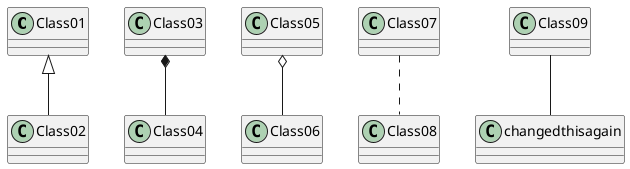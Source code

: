 @startuml test
Class01 <|-- Class02
Class03 *-- Class04
Class05 o-- Class06
Class07 .. Class08
Class09 -- changedthisagain
@enduml
